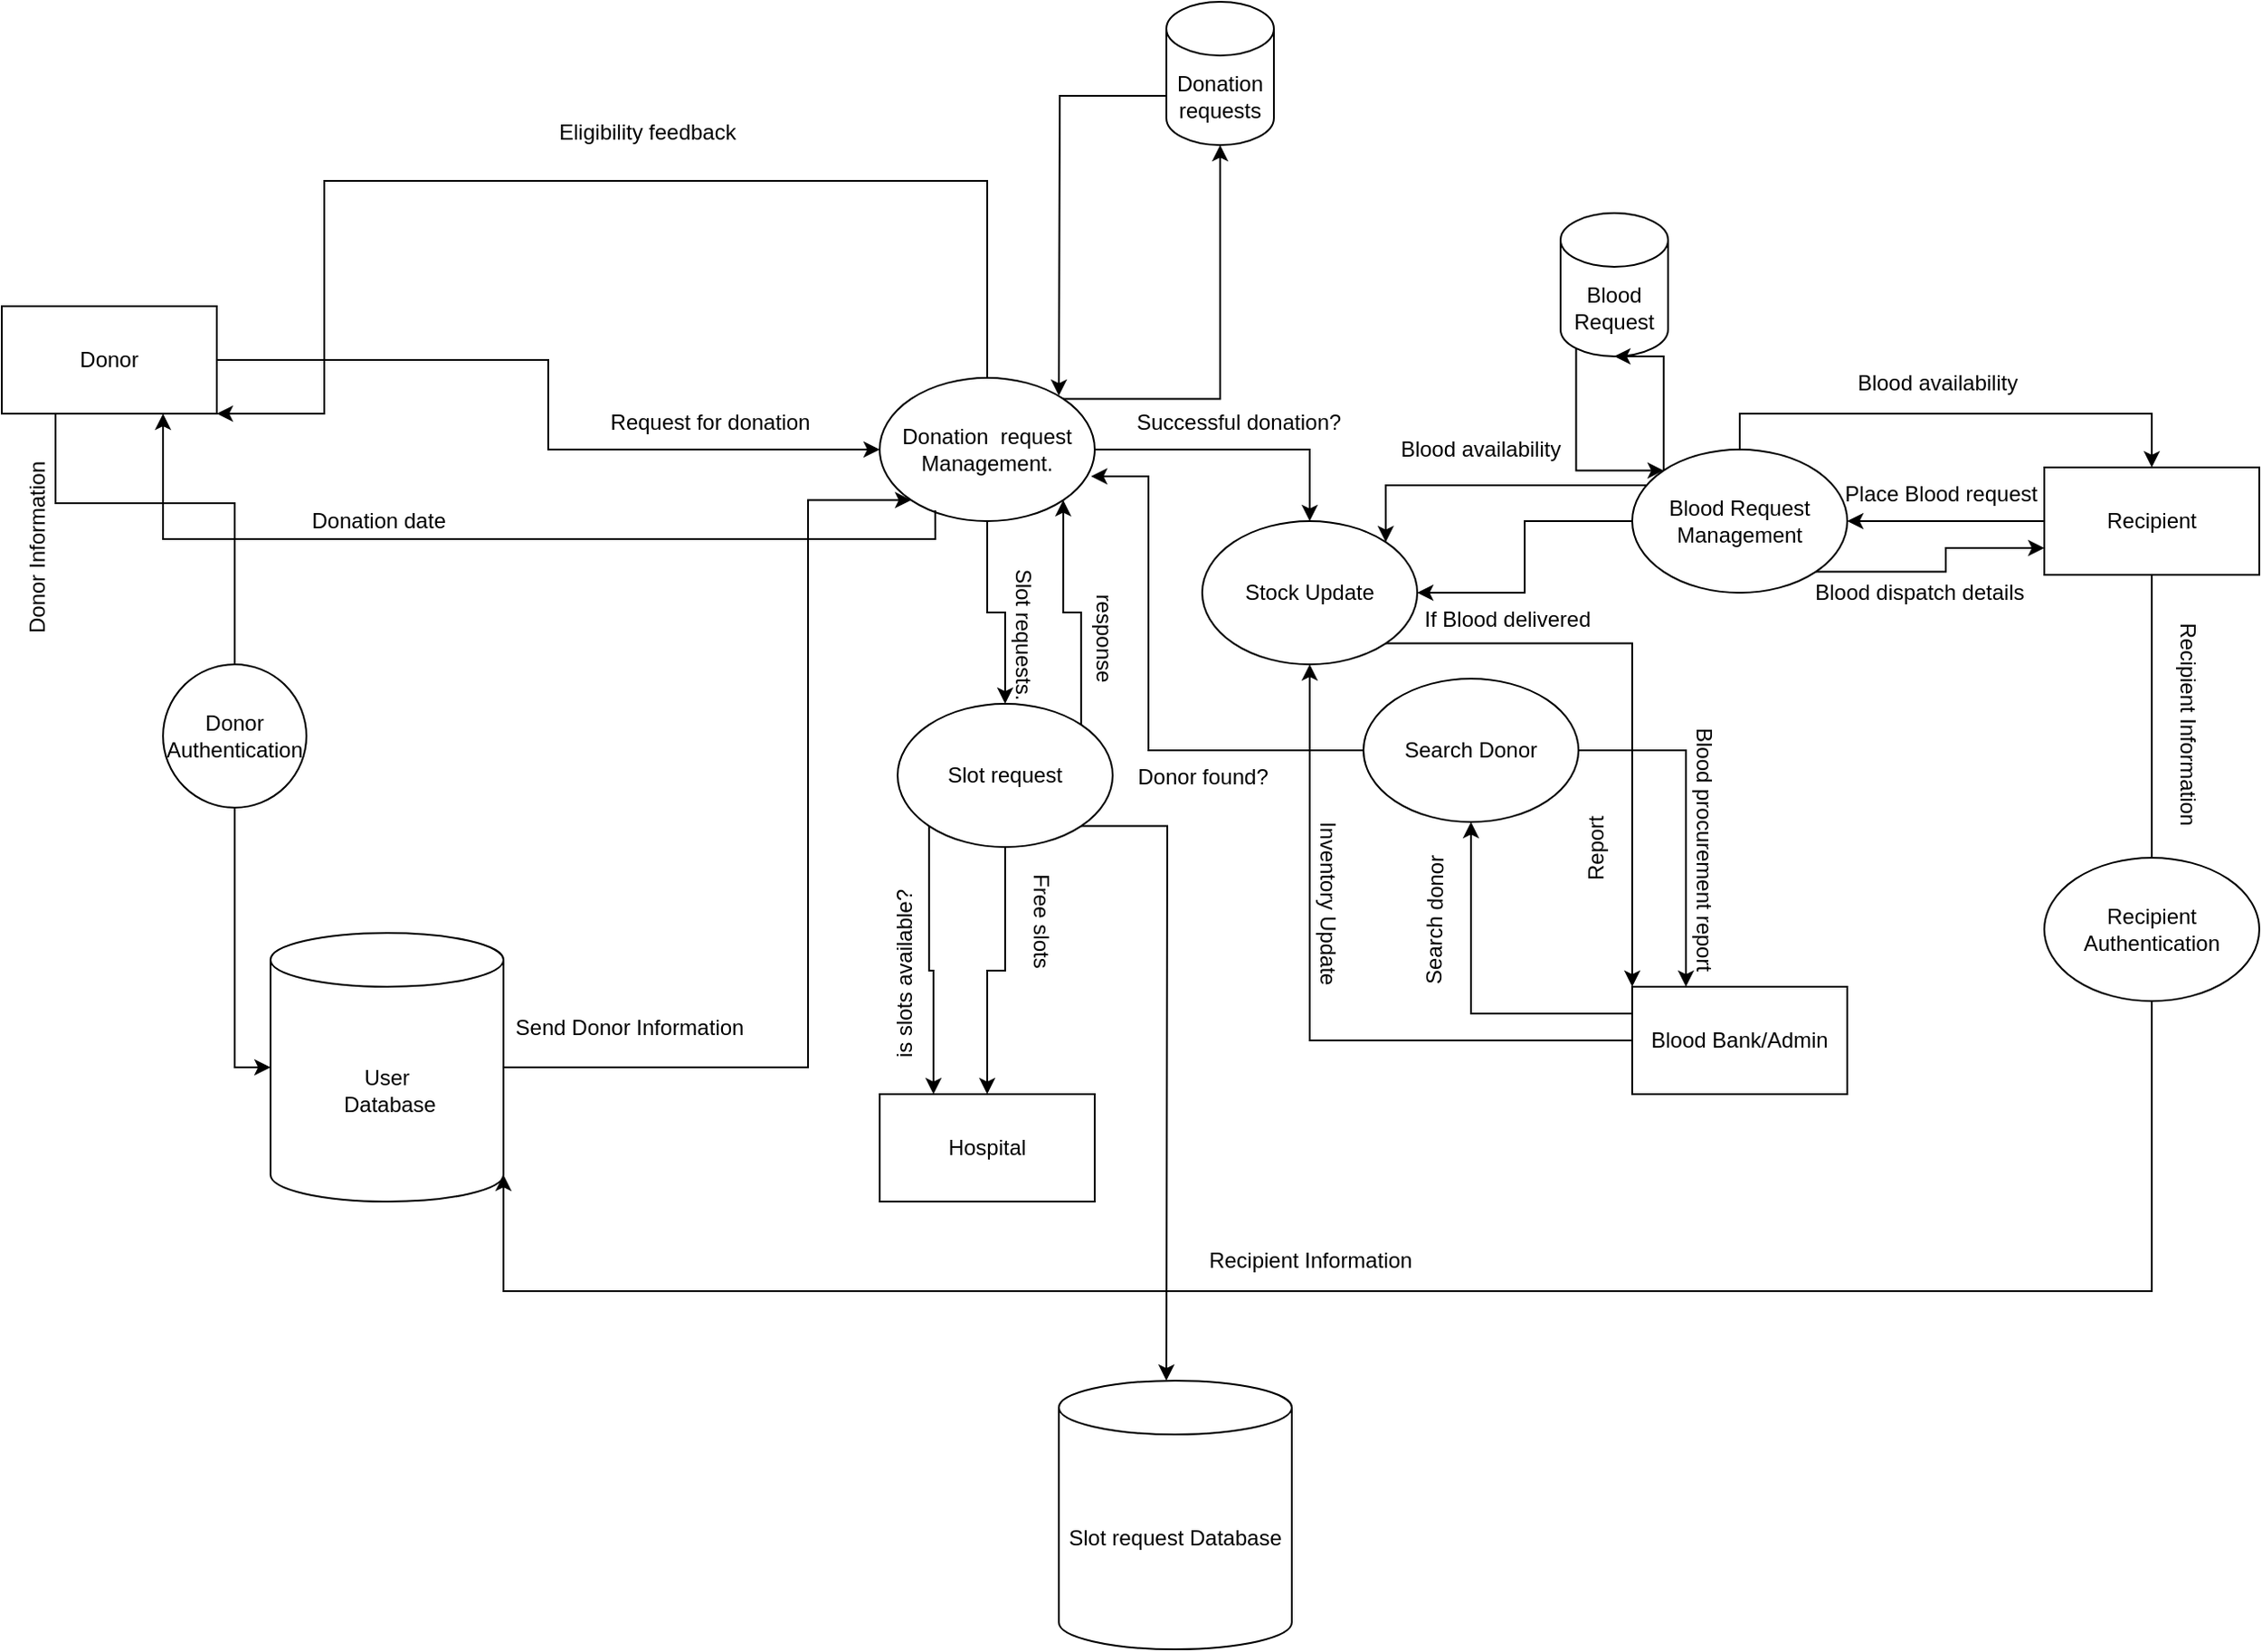 <mxfile version="22.1.3" type="device">
  <diagram name="Page-1" id="nBPwqLHWkmxJUTbzMWt1">
    <mxGraphModel dx="1994" dy="593" grid="1" gridSize="10" guides="1" tooltips="1" connect="1" arrows="1" fold="1" page="1" pageScale="1" pageWidth="827" pageHeight="1169" math="0" shadow="0">
      <root>
        <mxCell id="0" />
        <mxCell id="1" parent="0" />
        <mxCell id="PcnVN6I63D8khblwUy3k-21" style="edgeStyle=orthogonalEdgeStyle;rounded=0;orthogonalLoop=1;jettySize=auto;html=1;exitX=1;exitY=0.5;exitDx=0;exitDy=0;entryX=0;entryY=0.5;entryDx=0;entryDy=0;" parent="1" source="PcnVN6I63D8khblwUy3k-1" target="PcnVN6I63D8khblwUy3k-7" edge="1">
          <mxGeometry relative="1" as="geometry" />
        </mxCell>
        <mxCell id="PcnVN6I63D8khblwUy3k-1" value="Donor" style="rounded=0;whiteSpace=wrap;html=1;" parent="1" vertex="1">
          <mxGeometry x="-190" y="270" width="120" height="60" as="geometry" />
        </mxCell>
        <mxCell id="PcnVN6I63D8khblwUy3k-2" value="Hospital" style="rounded=0;whiteSpace=wrap;html=1;" parent="1" vertex="1">
          <mxGeometry x="300" y="710" width="120" height="60" as="geometry" />
        </mxCell>
        <mxCell id="G0BQyAmhGXYiiG6_lD7f-35" style="edgeStyle=orthogonalEdgeStyle;rounded=0;orthogonalLoop=1;jettySize=auto;html=1;exitX=0;exitY=0.5;exitDx=0;exitDy=0;entryX=0.5;entryY=1;entryDx=0;entryDy=0;" parent="1" source="PcnVN6I63D8khblwUy3k-3" target="PcnVN6I63D8khblwUy3k-28" edge="1">
          <mxGeometry relative="1" as="geometry" />
        </mxCell>
        <mxCell id="G0BQyAmhGXYiiG6_lD7f-47" style="edgeStyle=orthogonalEdgeStyle;rounded=0;orthogonalLoop=1;jettySize=auto;html=1;exitX=0;exitY=0.25;exitDx=0;exitDy=0;" parent="1" source="PcnVN6I63D8khblwUy3k-3" target="G0BQyAmhGXYiiG6_lD7f-46" edge="1">
          <mxGeometry relative="1" as="geometry" />
        </mxCell>
        <mxCell id="PcnVN6I63D8khblwUy3k-3" value="Blood Bank/Admin&lt;br&gt;" style="rounded=0;whiteSpace=wrap;html=1;" parent="1" vertex="1">
          <mxGeometry x="720" y="650" width="120" height="60" as="geometry" />
        </mxCell>
        <mxCell id="G0BQyAmhGXYiiG6_lD7f-6" style="edgeStyle=orthogonalEdgeStyle;rounded=0;orthogonalLoop=1;jettySize=auto;html=1;entryX=1;entryY=1;entryDx=0;entryDy=0;" parent="1" source="PcnVN6I63D8khblwUy3k-7" target="PcnVN6I63D8khblwUy3k-1" edge="1">
          <mxGeometry relative="1" as="geometry">
            <mxPoint x="360" y="200" as="targetPoint" />
            <Array as="points">
              <mxPoint x="360" y="200" />
              <mxPoint x="-10" y="200" />
              <mxPoint x="-10" y="330" />
            </Array>
          </mxGeometry>
        </mxCell>
        <mxCell id="G0BQyAmhGXYiiG6_lD7f-21" style="edgeStyle=orthogonalEdgeStyle;rounded=0;orthogonalLoop=1;jettySize=auto;html=1;exitX=1;exitY=0.5;exitDx=0;exitDy=0;entryX=0.5;entryY=0;entryDx=0;entryDy=0;" parent="1" source="PcnVN6I63D8khblwUy3k-7" target="PcnVN6I63D8khblwUy3k-28" edge="1">
          <mxGeometry relative="1" as="geometry" />
        </mxCell>
        <mxCell id="G0BQyAmhGXYiiG6_lD7f-42" style="edgeStyle=orthogonalEdgeStyle;rounded=0;orthogonalLoop=1;jettySize=auto;html=1;exitX=0.5;exitY=1;exitDx=0;exitDy=0;" parent="1" source="PcnVN6I63D8khblwUy3k-7" target="G0BQyAmhGXYiiG6_lD7f-39" edge="1">
          <mxGeometry relative="1" as="geometry" />
        </mxCell>
        <mxCell id="PcnVN6I63D8khblwUy3k-7" value="Donation&amp;nbsp; request Management." style="ellipse;whiteSpace=wrap;html=1;" parent="1" vertex="1">
          <mxGeometry x="300" y="310" width="120" height="80" as="geometry" />
        </mxCell>
        <mxCell id="PcnVN6I63D8khblwUy3k-20" style="edgeStyle=orthogonalEdgeStyle;rounded=0;orthogonalLoop=1;jettySize=auto;html=1;entryX=0.75;entryY=1;entryDx=0;entryDy=0;exitX=0.258;exitY=0.925;exitDx=0;exitDy=0;exitPerimeter=0;" parent="1" source="PcnVN6I63D8khblwUy3k-7" target="PcnVN6I63D8khblwUy3k-1" edge="1">
          <mxGeometry relative="1" as="geometry">
            <mxPoint x="330" y="400" as="sourcePoint" />
            <Array as="points">
              <mxPoint x="331" y="400" />
              <mxPoint x="-100" y="400" />
            </Array>
          </mxGeometry>
        </mxCell>
        <mxCell id="PcnVN6I63D8khblwUy3k-23" style="edgeStyle=orthogonalEdgeStyle;rounded=0;orthogonalLoop=1;jettySize=auto;html=1;entryX=1;entryY=0;entryDx=0;entryDy=0;" parent="1" source="PcnVN6I63D8khblwUy3k-16" target="PcnVN6I63D8khblwUy3k-28" edge="1">
          <mxGeometry relative="1" as="geometry">
            <Array as="points">
              <mxPoint x="582" y="370" />
            </Array>
          </mxGeometry>
        </mxCell>
        <mxCell id="G0BQyAmhGXYiiG6_lD7f-27" style="edgeStyle=orthogonalEdgeStyle;rounded=0;orthogonalLoop=1;jettySize=auto;html=1;exitX=1;exitY=1;exitDx=0;exitDy=0;entryX=0;entryY=0.75;entryDx=0;entryDy=0;" parent="1" source="PcnVN6I63D8khblwUy3k-16" target="PcnVN6I63D8khblwUy3k-17" edge="1">
          <mxGeometry relative="1" as="geometry" />
        </mxCell>
        <mxCell id="G0BQyAmhGXYiiG6_lD7f-31" style="edgeStyle=orthogonalEdgeStyle;rounded=0;orthogonalLoop=1;jettySize=auto;html=1;exitX=0;exitY=0.5;exitDx=0;exitDy=0;entryX=1;entryY=0.5;entryDx=0;entryDy=0;" parent="1" source="PcnVN6I63D8khblwUy3k-16" target="PcnVN6I63D8khblwUy3k-28" edge="1">
          <mxGeometry relative="1" as="geometry" />
        </mxCell>
        <mxCell id="G0BQyAmhGXYiiG6_lD7f-33" style="edgeStyle=orthogonalEdgeStyle;rounded=0;orthogonalLoop=1;jettySize=auto;html=1;entryX=0.5;entryY=0;entryDx=0;entryDy=0;" parent="1" source="PcnVN6I63D8khblwUy3k-16" target="PcnVN6I63D8khblwUy3k-17" edge="1">
          <mxGeometry relative="1" as="geometry">
            <mxPoint x="780" y="290.0" as="targetPoint" />
            <Array as="points">
              <mxPoint x="780" y="330" />
              <mxPoint x="1010" y="330" />
            </Array>
          </mxGeometry>
        </mxCell>
        <mxCell id="PcnVN6I63D8khblwUy3k-16" value="Blood Request Management" style="ellipse;whiteSpace=wrap;html=1;" parent="1" vertex="1">
          <mxGeometry x="720" y="350" width="120" height="80" as="geometry" />
        </mxCell>
        <mxCell id="PcnVN6I63D8khblwUy3k-18" style="edgeStyle=orthogonalEdgeStyle;rounded=0;orthogonalLoop=1;jettySize=auto;html=1;entryX=1;entryY=0.5;entryDx=0;entryDy=0;" parent="1" source="PcnVN6I63D8khblwUy3k-17" target="PcnVN6I63D8khblwUy3k-16" edge="1">
          <mxGeometry relative="1" as="geometry" />
        </mxCell>
        <mxCell id="PcnVN6I63D8khblwUy3k-17" value="Recipient" style="rounded=0;whiteSpace=wrap;html=1;" parent="1" vertex="1">
          <mxGeometry x="950" y="360" width="120" height="60" as="geometry" />
        </mxCell>
        <mxCell id="G0BQyAmhGXYiiG6_lD7f-37" style="edgeStyle=orthogonalEdgeStyle;rounded=0;orthogonalLoop=1;jettySize=auto;html=1;exitX=1;exitY=1;exitDx=0;exitDy=0;entryX=0;entryY=0;entryDx=0;entryDy=0;" parent="1" source="PcnVN6I63D8khblwUy3k-28" target="PcnVN6I63D8khblwUy3k-3" edge="1">
          <mxGeometry relative="1" as="geometry" />
        </mxCell>
        <mxCell id="PcnVN6I63D8khblwUy3k-28" value="Stock Update" style="ellipse;whiteSpace=wrap;html=1;" parent="1" vertex="1">
          <mxGeometry x="480" y="390" width="120" height="80" as="geometry" />
        </mxCell>
        <mxCell id="G0BQyAmhGXYiiG6_lD7f-5" style="edgeStyle=orthogonalEdgeStyle;rounded=0;orthogonalLoop=1;jettySize=auto;html=1;exitX=1;exitY=0.5;exitDx=0;exitDy=0;exitPerimeter=0;entryX=0;entryY=1;entryDx=0;entryDy=0;" parent="1" source="G0BQyAmhGXYiiG6_lD7f-1" target="PcnVN6I63D8khblwUy3k-7" edge="1">
          <mxGeometry relative="1" as="geometry">
            <Array as="points">
              <mxPoint x="260" y="695" />
              <mxPoint x="260" y="378" />
            </Array>
          </mxGeometry>
        </mxCell>
        <mxCell id="G0BQyAmhGXYiiG6_lD7f-1" value="User&lt;br&gt;&amp;nbsp;Database" style="shape=cylinder3;whiteSpace=wrap;html=1;boundedLbl=1;backgroundOutline=1;size=15;" parent="1" vertex="1">
          <mxGeometry x="-40" y="620" width="130" height="150" as="geometry" />
        </mxCell>
        <mxCell id="G0BQyAmhGXYiiG6_lD7f-2" style="edgeStyle=orthogonalEdgeStyle;rounded=0;orthogonalLoop=1;jettySize=auto;html=1;exitX=0.25;exitY=1;exitDx=0;exitDy=0;entryX=0;entryY=0.5;entryDx=0;entryDy=0;entryPerimeter=0;" parent="1" source="PcnVN6I63D8khblwUy3k-1" target="G0BQyAmhGXYiiG6_lD7f-1" edge="1">
          <mxGeometry relative="1" as="geometry">
            <Array as="points">
              <mxPoint x="-60" y="380" />
              <mxPoint x="-60" y="695" />
            </Array>
          </mxGeometry>
        </mxCell>
        <mxCell id="G0BQyAmhGXYiiG6_lD7f-7" value="Eligibility feedback" style="text;html=1;align=center;verticalAlign=middle;resizable=0;points=[];autosize=1;strokeColor=none;fillColor=none;" parent="1" vertex="1">
          <mxGeometry x="110" y="158" width="120" height="30" as="geometry" />
        </mxCell>
        <mxCell id="G0BQyAmhGXYiiG6_lD7f-8" value="Request for donation" style="text;html=1;align=center;verticalAlign=middle;resizable=0;points=[];autosize=1;strokeColor=none;fillColor=none;" parent="1" vertex="1">
          <mxGeometry x="140" y="320" width="130" height="30" as="geometry" />
        </mxCell>
        <mxCell id="G0BQyAmhGXYiiG6_lD7f-9" value="Donation date" style="text;html=1;align=center;verticalAlign=middle;resizable=0;points=[];autosize=1;strokeColor=none;fillColor=none;" parent="1" vertex="1">
          <mxGeometry x="-30" y="375" width="100" height="30" as="geometry" />
        </mxCell>
        <mxCell id="G0BQyAmhGXYiiG6_lD7f-10" value="Donor Information" style="text;html=1;align=center;verticalAlign=middle;resizable=0;points=[];autosize=1;strokeColor=none;fillColor=none;rotation=-90;" parent="1" vertex="1">
          <mxGeometry x="-230" y="390" width="120" height="30" as="geometry" />
        </mxCell>
        <mxCell id="G0BQyAmhGXYiiG6_lD7f-11" value="Successful donation?" style="text;html=1;align=center;verticalAlign=middle;resizable=0;points=[];autosize=1;strokeColor=none;fillColor=none;" parent="1" vertex="1">
          <mxGeometry x="430" y="320" width="140" height="30" as="geometry" />
        </mxCell>
        <mxCell id="G0BQyAmhGXYiiG6_lD7f-12" value="Send Donor Information" style="text;html=1;align=center;verticalAlign=middle;resizable=0;points=[];autosize=1;strokeColor=none;fillColor=none;" parent="1" vertex="1">
          <mxGeometry x="85" y="658" width="150" height="30" as="geometry" />
        </mxCell>
        <mxCell id="G0BQyAmhGXYiiG6_lD7f-17" value="Free slots" style="text;html=1;align=center;verticalAlign=middle;resizable=0;points=[];autosize=1;strokeColor=none;fillColor=none;rotation=90;" parent="1" vertex="1">
          <mxGeometry x="350" y="598" width="80" height="30" as="geometry" />
        </mxCell>
        <mxCell id="G0BQyAmhGXYiiG6_lD7f-19" value="is slots available?" style="text;html=1;align=center;verticalAlign=middle;resizable=0;points=[];autosize=1;strokeColor=none;fillColor=none;rotation=-90;" parent="1" vertex="1">
          <mxGeometry x="254" y="628" width="120" height="30" as="geometry" />
        </mxCell>
        <mxCell id="G0BQyAmhGXYiiG6_lD7f-24" value="Place Blood request" style="text;html=1;align=center;verticalAlign=middle;resizable=0;points=[];autosize=1;strokeColor=none;fillColor=none;" parent="1" vertex="1">
          <mxGeometry x="827" y="360" width="130" height="30" as="geometry" />
        </mxCell>
        <mxCell id="G0BQyAmhGXYiiG6_lD7f-25" value="Blood availability" style="text;html=1;align=center;verticalAlign=middle;resizable=0;points=[];autosize=1;strokeColor=none;fillColor=none;rotation=0;" parent="1" vertex="1">
          <mxGeometry x="580" y="335" width="110" height="30" as="geometry" />
        </mxCell>
        <mxCell id="G0BQyAmhGXYiiG6_lD7f-28" value="Blood dispatch details" style="text;html=1;align=center;verticalAlign=middle;resizable=0;points=[];autosize=1;strokeColor=none;fillColor=none;" parent="1" vertex="1">
          <mxGeometry x="810" y="415" width="140" height="30" as="geometry" />
        </mxCell>
        <mxCell id="G0BQyAmhGXYiiG6_lD7f-29" style="edgeStyle=orthogonalEdgeStyle;rounded=0;orthogonalLoop=1;jettySize=auto;html=1;exitX=0.5;exitY=1;exitDx=0;exitDy=0;entryX=1;entryY=1;entryDx=0;entryDy=-15;entryPerimeter=0;" parent="1" source="PcnVN6I63D8khblwUy3k-17" target="G0BQyAmhGXYiiG6_lD7f-1" edge="1">
          <mxGeometry relative="1" as="geometry">
            <Array as="points">
              <mxPoint x="1010" y="820" />
              <mxPoint x="90" y="820" />
            </Array>
          </mxGeometry>
        </mxCell>
        <mxCell id="G0BQyAmhGXYiiG6_lD7f-30" value="Recipient Information" style="text;html=1;align=center;verticalAlign=middle;resizable=0;points=[];autosize=1;strokeColor=none;fillColor=none;" parent="1" vertex="1">
          <mxGeometry x="470" y="788" width="140" height="30" as="geometry" />
        </mxCell>
        <mxCell id="G0BQyAmhGXYiiG6_lD7f-32" value="If Blood delivered" style="text;html=1;align=center;verticalAlign=middle;resizable=0;points=[];autosize=1;strokeColor=none;fillColor=none;" parent="1" vertex="1">
          <mxGeometry x="590" y="430" width="120" height="30" as="geometry" />
        </mxCell>
        <mxCell id="G0BQyAmhGXYiiG6_lD7f-34" value="Blood availability" style="text;html=1;align=center;verticalAlign=middle;resizable=0;points=[];autosize=1;strokeColor=none;fillColor=none;" parent="1" vertex="1">
          <mxGeometry x="835" y="298" width="110" height="30" as="geometry" />
        </mxCell>
        <mxCell id="G0BQyAmhGXYiiG6_lD7f-36" value="Inventory Update" style="text;html=1;align=center;verticalAlign=middle;resizable=0;points=[];autosize=1;strokeColor=none;fillColor=none;rotation=90;" parent="1" vertex="1">
          <mxGeometry x="495" y="588" width="110" height="30" as="geometry" />
        </mxCell>
        <mxCell id="G0BQyAmhGXYiiG6_lD7f-38" value="Report" style="text;html=1;align=center;verticalAlign=middle;resizable=0;points=[];autosize=1;strokeColor=none;fillColor=none;rotation=-90;" parent="1" vertex="1">
          <mxGeometry x="670" y="558" width="60" height="30" as="geometry" />
        </mxCell>
        <mxCell id="G0BQyAmhGXYiiG6_lD7f-40" style="edgeStyle=orthogonalEdgeStyle;rounded=0;orthogonalLoop=1;jettySize=auto;html=1;exitX=0;exitY=1;exitDx=0;exitDy=0;entryX=0.25;entryY=0;entryDx=0;entryDy=0;" parent="1" source="G0BQyAmhGXYiiG6_lD7f-39" target="PcnVN6I63D8khblwUy3k-2" edge="1">
          <mxGeometry relative="1" as="geometry" />
        </mxCell>
        <mxCell id="G0BQyAmhGXYiiG6_lD7f-41" style="edgeStyle=orthogonalEdgeStyle;rounded=0;orthogonalLoop=1;jettySize=auto;html=1;entryX=0.5;entryY=0;entryDx=0;entryDy=0;" parent="1" source="G0BQyAmhGXYiiG6_lD7f-39" target="PcnVN6I63D8khblwUy3k-2" edge="1">
          <mxGeometry relative="1" as="geometry" />
        </mxCell>
        <mxCell id="G0BQyAmhGXYiiG6_lD7f-44" style="edgeStyle=orthogonalEdgeStyle;rounded=0;orthogonalLoop=1;jettySize=auto;html=1;exitX=1;exitY=0;exitDx=0;exitDy=0;entryX=1;entryY=1;entryDx=0;entryDy=0;" parent="1" source="G0BQyAmhGXYiiG6_lD7f-39" target="PcnVN6I63D8khblwUy3k-7" edge="1">
          <mxGeometry relative="1" as="geometry" />
        </mxCell>
        <mxCell id="G0BQyAmhGXYiiG6_lD7f-53" style="edgeStyle=orthogonalEdgeStyle;rounded=0;orthogonalLoop=1;jettySize=auto;html=1;exitX=1;exitY=1;exitDx=0;exitDy=0;" parent="1" source="G0BQyAmhGXYiiG6_lD7f-39" edge="1">
          <mxGeometry relative="1" as="geometry">
            <mxPoint x="460" y="870" as="targetPoint" />
          </mxGeometry>
        </mxCell>
        <mxCell id="G0BQyAmhGXYiiG6_lD7f-39" value="Slot request" style="ellipse;whiteSpace=wrap;html=1;" parent="1" vertex="1">
          <mxGeometry x="310" y="492" width="120" height="80" as="geometry" />
        </mxCell>
        <mxCell id="G0BQyAmhGXYiiG6_lD7f-43" value="Slot requests." style="text;html=1;align=center;verticalAlign=middle;resizable=0;points=[];autosize=1;strokeColor=none;fillColor=none;rotation=90;" parent="1" vertex="1">
          <mxGeometry x="330" y="438" width="100" height="30" as="geometry" />
        </mxCell>
        <mxCell id="G0BQyAmhGXYiiG6_lD7f-45" value="response" style="text;html=1;align=center;verticalAlign=middle;resizable=0;points=[];autosize=1;strokeColor=none;fillColor=none;rotation=90;" parent="1" vertex="1">
          <mxGeometry x="390" y="440" width="70" height="30" as="geometry" />
        </mxCell>
        <mxCell id="G0BQyAmhGXYiiG6_lD7f-51" style="edgeStyle=orthogonalEdgeStyle;rounded=0;orthogonalLoop=1;jettySize=auto;html=1;exitX=1;exitY=0.5;exitDx=0;exitDy=0;entryX=0.25;entryY=0;entryDx=0;entryDy=0;" parent="1" source="G0BQyAmhGXYiiG6_lD7f-46" target="PcnVN6I63D8khblwUy3k-3" edge="1">
          <mxGeometry relative="1" as="geometry" />
        </mxCell>
        <mxCell id="G0BQyAmhGXYiiG6_lD7f-46" value="Search Donor" style="ellipse;whiteSpace=wrap;html=1;" parent="1" vertex="1">
          <mxGeometry x="570" y="478" width="120" height="80" as="geometry" />
        </mxCell>
        <mxCell id="G0BQyAmhGXYiiG6_lD7f-48" value="Search donor&lt;br&gt;" style="text;html=1;align=center;verticalAlign=middle;resizable=0;points=[];autosize=1;strokeColor=none;fillColor=none;rotation=-89;" parent="1" vertex="1">
          <mxGeometry x="560" y="598" width="100" height="30" as="geometry" />
        </mxCell>
        <mxCell id="G0BQyAmhGXYiiG6_lD7f-49" style="edgeStyle=orthogonalEdgeStyle;rounded=0;orthogonalLoop=1;jettySize=auto;html=1;exitX=0;exitY=0.5;exitDx=0;exitDy=0;entryX=0.983;entryY=0.687;entryDx=0;entryDy=0;entryPerimeter=0;" parent="1" source="G0BQyAmhGXYiiG6_lD7f-46" target="PcnVN6I63D8khblwUy3k-7" edge="1">
          <mxGeometry relative="1" as="geometry">
            <Array as="points">
              <mxPoint x="450" y="518" />
              <mxPoint x="450" y="365" />
            </Array>
          </mxGeometry>
        </mxCell>
        <mxCell id="G0BQyAmhGXYiiG6_lD7f-50" value="Donor found?" style="text;html=1;align=center;verticalAlign=middle;resizable=0;points=[];autosize=1;strokeColor=none;fillColor=none;" parent="1" vertex="1">
          <mxGeometry x="430" y="518" width="100" height="30" as="geometry" />
        </mxCell>
        <mxCell id="G0BQyAmhGXYiiG6_lD7f-52" value="Blood procurement report" style="text;html=1;align=center;verticalAlign=middle;resizable=0;points=[];autosize=1;strokeColor=none;fillColor=none;rotation=90;" parent="1" vertex="1">
          <mxGeometry x="680" y="558" width="160" height="30" as="geometry" />
        </mxCell>
        <mxCell id="G0BQyAmhGXYiiG6_lD7f-54" value="Slot request Database&lt;br&gt;" style="shape=cylinder3;whiteSpace=wrap;html=1;boundedLbl=1;backgroundOutline=1;size=15;" parent="1" vertex="1">
          <mxGeometry x="400" y="870" width="130" height="150" as="geometry" />
        </mxCell>
        <mxCell id="G0BQyAmhGXYiiG6_lD7f-58" style="edgeStyle=orthogonalEdgeStyle;rounded=0;orthogonalLoop=1;jettySize=auto;html=1;exitX=0;exitY=0;exitDx=0;exitDy=52.5;exitPerimeter=0;" parent="1" source="G0BQyAmhGXYiiG6_lD7f-55" edge="1">
          <mxGeometry relative="1" as="geometry">
            <mxPoint x="400" y="320" as="targetPoint" />
          </mxGeometry>
        </mxCell>
        <mxCell id="G0BQyAmhGXYiiG6_lD7f-55" value="Donation requests" style="shape=cylinder3;whiteSpace=wrap;html=1;boundedLbl=1;backgroundOutline=1;size=15;" parent="1" vertex="1">
          <mxGeometry x="460" y="100" width="60" height="80" as="geometry" />
        </mxCell>
        <mxCell id="G0BQyAmhGXYiiG6_lD7f-57" style="edgeStyle=orthogonalEdgeStyle;rounded=0;orthogonalLoop=1;jettySize=auto;html=1;exitX=1;exitY=0;exitDx=0;exitDy=0;entryX=0.5;entryY=1;entryDx=0;entryDy=0;entryPerimeter=0;" parent="1" source="PcnVN6I63D8khblwUy3k-7" target="G0BQyAmhGXYiiG6_lD7f-55" edge="1">
          <mxGeometry relative="1" as="geometry" />
        </mxCell>
        <mxCell id="G0BQyAmhGXYiiG6_lD7f-62" style="edgeStyle=orthogonalEdgeStyle;rounded=0;orthogonalLoop=1;jettySize=auto;html=1;exitX=0.145;exitY=1;exitDx=0;exitDy=-4.35;exitPerimeter=0;entryX=0;entryY=0;entryDx=0;entryDy=0;" parent="1" source="G0BQyAmhGXYiiG6_lD7f-59" target="PcnVN6I63D8khblwUy3k-16" edge="1">
          <mxGeometry relative="1" as="geometry">
            <Array as="points">
              <mxPoint x="689" y="362" />
            </Array>
          </mxGeometry>
        </mxCell>
        <mxCell id="G0BQyAmhGXYiiG6_lD7f-59" value="Blood Request" style="shape=cylinder3;whiteSpace=wrap;html=1;boundedLbl=1;backgroundOutline=1;size=15;" parent="1" vertex="1">
          <mxGeometry x="680" y="218" width="60" height="80" as="geometry" />
        </mxCell>
        <mxCell id="G0BQyAmhGXYiiG6_lD7f-60" style="edgeStyle=orthogonalEdgeStyle;rounded=0;orthogonalLoop=1;jettySize=auto;html=1;exitX=0;exitY=0;exitDx=0;exitDy=0;entryX=0.5;entryY=1;entryDx=0;entryDy=0;entryPerimeter=0;" parent="1" source="PcnVN6I63D8khblwUy3k-16" target="G0BQyAmhGXYiiG6_lD7f-59" edge="1">
          <mxGeometry relative="1" as="geometry">
            <Array as="points">
              <mxPoint x="738" y="298" />
            </Array>
          </mxGeometry>
        </mxCell>
        <mxCell id="jdWz_sfot5Q-GCdik925-2" value="Recipient Authentication" style="ellipse;whiteSpace=wrap;html=1;" parent="1" vertex="1">
          <mxGeometry x="950" y="578" width="120" height="80" as="geometry" />
        </mxCell>
        <mxCell id="jdWz_sfot5Q-GCdik925-3" value="Donor Authentication" style="ellipse;whiteSpace=wrap;html=1;aspect=fixed;" parent="1" vertex="1">
          <mxGeometry x="-100" y="470" width="80" height="80" as="geometry" />
        </mxCell>
        <mxCell id="FwBgXzmd3VIJl1MYQJvP-1" value="Recipient Information" style="text;html=1;align=center;verticalAlign=middle;resizable=0;points=[];autosize=1;strokeColor=none;fillColor=none;rotation=90;" vertex="1" parent="1">
          <mxGeometry x="960" y="488" width="140" height="30" as="geometry" />
        </mxCell>
      </root>
    </mxGraphModel>
  </diagram>
</mxfile>
